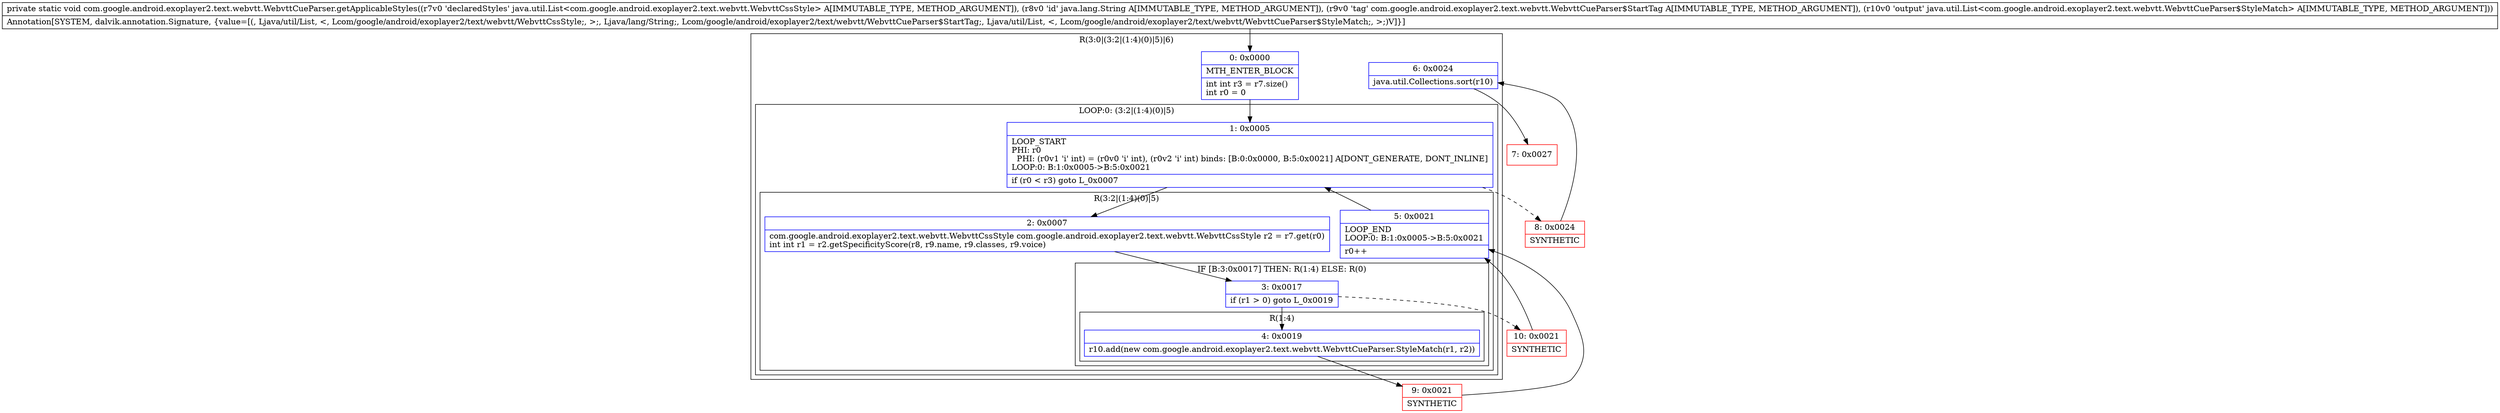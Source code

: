 digraph "CFG forcom.google.android.exoplayer2.text.webvtt.WebvttCueParser.getApplicableStyles(Ljava\/util\/List;Ljava\/lang\/String;Lcom\/google\/android\/exoplayer2\/text\/webvtt\/WebvttCueParser$StartTag;Ljava\/util\/List;)V" {
subgraph cluster_Region_2097273429 {
label = "R(3:0|(3:2|(1:4)(0)|5)|6)";
node [shape=record,color=blue];
Node_0 [shape=record,label="{0\:\ 0x0000|MTH_ENTER_BLOCK\l|int int r3 = r7.size()\lint r0 = 0\l}"];
subgraph cluster_LoopRegion_878968300 {
label = "LOOP:0: (3:2|(1:4)(0)|5)";
node [shape=record,color=blue];
Node_1 [shape=record,label="{1\:\ 0x0005|LOOP_START\lPHI: r0 \l  PHI: (r0v1 'i' int) = (r0v0 'i' int), (r0v2 'i' int) binds: [B:0:0x0000, B:5:0x0021] A[DONT_GENERATE, DONT_INLINE]\lLOOP:0: B:1:0x0005\-\>B:5:0x0021\l|if (r0 \< r3) goto L_0x0007\l}"];
subgraph cluster_Region_599776946 {
label = "R(3:2|(1:4)(0)|5)";
node [shape=record,color=blue];
Node_2 [shape=record,label="{2\:\ 0x0007|com.google.android.exoplayer2.text.webvtt.WebvttCssStyle com.google.android.exoplayer2.text.webvtt.WebvttCssStyle r2 = r7.get(r0)\lint int r1 = r2.getSpecificityScore(r8, r9.name, r9.classes, r9.voice)\l}"];
subgraph cluster_IfRegion_1452924057 {
label = "IF [B:3:0x0017] THEN: R(1:4) ELSE: R(0)";
node [shape=record,color=blue];
Node_3 [shape=record,label="{3\:\ 0x0017|if (r1 \> 0) goto L_0x0019\l}"];
subgraph cluster_Region_632908041 {
label = "R(1:4)";
node [shape=record,color=blue];
Node_4 [shape=record,label="{4\:\ 0x0019|r10.add(new com.google.android.exoplayer2.text.webvtt.WebvttCueParser.StyleMatch(r1, r2))\l}"];
}
subgraph cluster_Region_772425457 {
label = "R(0)";
node [shape=record,color=blue];
}
}
Node_5 [shape=record,label="{5\:\ 0x0021|LOOP_END\lLOOP:0: B:1:0x0005\-\>B:5:0x0021\l|r0++\l}"];
}
}
Node_6 [shape=record,label="{6\:\ 0x0024|java.util.Collections.sort(r10)\l}"];
}
Node_7 [shape=record,color=red,label="{7\:\ 0x0027}"];
Node_8 [shape=record,color=red,label="{8\:\ 0x0024|SYNTHETIC\l}"];
Node_9 [shape=record,color=red,label="{9\:\ 0x0021|SYNTHETIC\l}"];
Node_10 [shape=record,color=red,label="{10\:\ 0x0021|SYNTHETIC\l}"];
MethodNode[shape=record,label="{private static void com.google.android.exoplayer2.text.webvtt.WebvttCueParser.getApplicableStyles((r7v0 'declaredStyles' java.util.List\<com.google.android.exoplayer2.text.webvtt.WebvttCssStyle\> A[IMMUTABLE_TYPE, METHOD_ARGUMENT]), (r8v0 'id' java.lang.String A[IMMUTABLE_TYPE, METHOD_ARGUMENT]), (r9v0 'tag' com.google.android.exoplayer2.text.webvtt.WebvttCueParser$StartTag A[IMMUTABLE_TYPE, METHOD_ARGUMENT]), (r10v0 'output' java.util.List\<com.google.android.exoplayer2.text.webvtt.WebvttCueParser$StyleMatch\> A[IMMUTABLE_TYPE, METHOD_ARGUMENT]))  | Annotation[SYSTEM, dalvik.annotation.Signature, \{value=[(, Ljava\/util\/List, \<, Lcom\/google\/android\/exoplayer2\/text\/webvtt\/WebvttCssStyle;, \>;, Ljava\/lang\/String;, Lcom\/google\/android\/exoplayer2\/text\/webvtt\/WebvttCueParser$StartTag;, Ljava\/util\/List, \<, Lcom\/google\/android\/exoplayer2\/text\/webvtt\/WebvttCueParser$StyleMatch;, \>;)V]\}]\l}"];
MethodNode -> Node_0;
Node_0 -> Node_1;
Node_1 -> Node_2;
Node_1 -> Node_8[style=dashed];
Node_2 -> Node_3;
Node_3 -> Node_4;
Node_3 -> Node_10[style=dashed];
Node_4 -> Node_9;
Node_5 -> Node_1;
Node_6 -> Node_7;
Node_8 -> Node_6;
Node_9 -> Node_5;
Node_10 -> Node_5;
}

